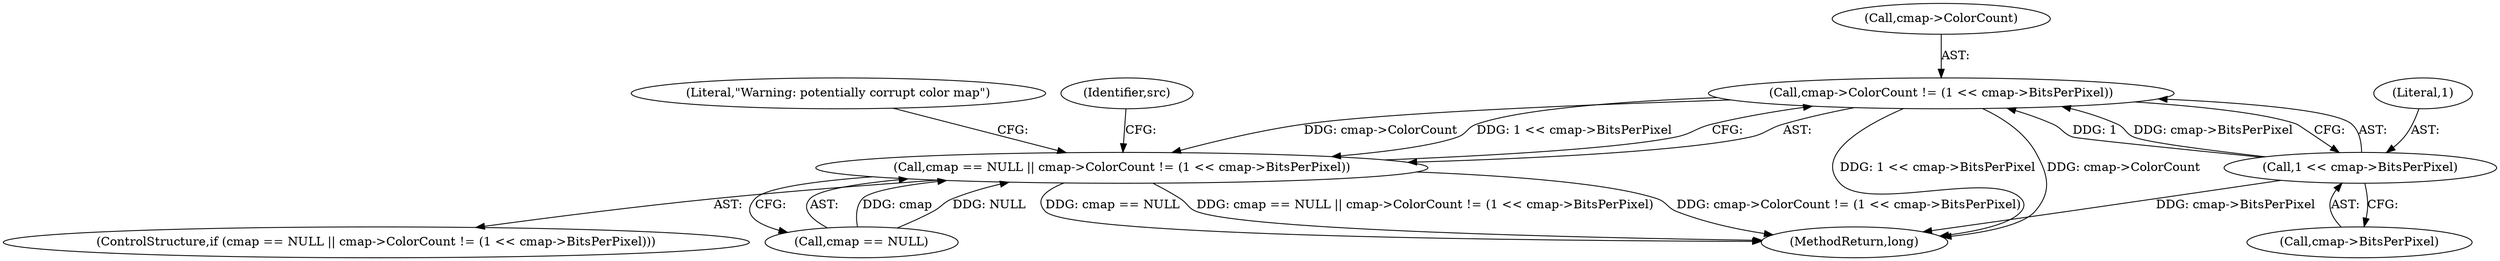 digraph "0_Android_ede8f95361dcbf9757aaf6d25ce59fa3767344e3@pointer" {
"1000428" [label="(Call,cmap->ColorCount != (1 << cmap->BitsPerPixel))"];
"1000432" [label="(Call,1 << cmap->BitsPerPixel)"];
"1000424" [label="(Call,cmap == NULL || cmap->ColorCount != (1 << cmap->BitsPerPixel))"];
"1000424" [label="(Call,cmap == NULL || cmap->ColorCount != (1 << cmap->BitsPerPixel))"];
"1000428" [label="(Call,cmap->ColorCount != (1 << cmap->BitsPerPixel))"];
"1000432" [label="(Call,1 << cmap->BitsPerPixel)"];
"1000425" [label="(Call,cmap == NULL)"];
"1000525" [label="(MethodReturn,long)"];
"1000423" [label="(ControlStructure,if (cmap == NULL || cmap->ColorCount != (1 << cmap->BitsPerPixel)))"];
"1000433" [label="(Literal,1)"];
"1000442" [label="(Identifier,src)"];
"1000429" [label="(Call,cmap->ColorCount)"];
"1000434" [label="(Call,cmap->BitsPerPixel)"];
"1000439" [label="(Literal,\"Warning: potentially corrupt color map\")"];
"1000428" -> "1000424"  [label="AST: "];
"1000428" -> "1000432"  [label="CFG: "];
"1000429" -> "1000428"  [label="AST: "];
"1000432" -> "1000428"  [label="AST: "];
"1000424" -> "1000428"  [label="CFG: "];
"1000428" -> "1000525"  [label="DDG: 1 << cmap->BitsPerPixel"];
"1000428" -> "1000525"  [label="DDG: cmap->ColorCount"];
"1000428" -> "1000424"  [label="DDG: cmap->ColorCount"];
"1000428" -> "1000424"  [label="DDG: 1 << cmap->BitsPerPixel"];
"1000432" -> "1000428"  [label="DDG: 1"];
"1000432" -> "1000428"  [label="DDG: cmap->BitsPerPixel"];
"1000432" -> "1000434"  [label="CFG: "];
"1000433" -> "1000432"  [label="AST: "];
"1000434" -> "1000432"  [label="AST: "];
"1000432" -> "1000525"  [label="DDG: cmap->BitsPerPixel"];
"1000424" -> "1000423"  [label="AST: "];
"1000424" -> "1000425"  [label="CFG: "];
"1000425" -> "1000424"  [label="AST: "];
"1000439" -> "1000424"  [label="CFG: "];
"1000442" -> "1000424"  [label="CFG: "];
"1000424" -> "1000525"  [label="DDG: cmap->ColorCount != (1 << cmap->BitsPerPixel)"];
"1000424" -> "1000525"  [label="DDG: cmap == NULL"];
"1000424" -> "1000525"  [label="DDG: cmap == NULL || cmap->ColorCount != (1 << cmap->BitsPerPixel)"];
"1000425" -> "1000424"  [label="DDG: cmap"];
"1000425" -> "1000424"  [label="DDG: NULL"];
}
